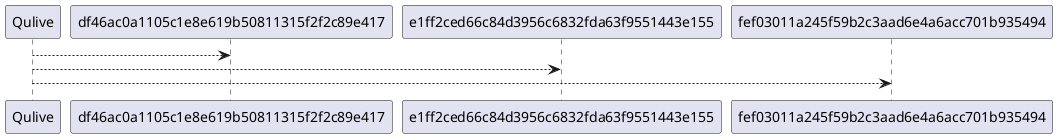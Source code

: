 @startuml
"Qulive"-->df46ac0a1105c1e8e619b50811315f2f2c89e417
"Qulive"-->e1ff2ced66c84d3956c6832fda63f9551443e155
"Qulive"-->fef03011a245f59b2c3aad6e4a6acc701b935494
@enduml